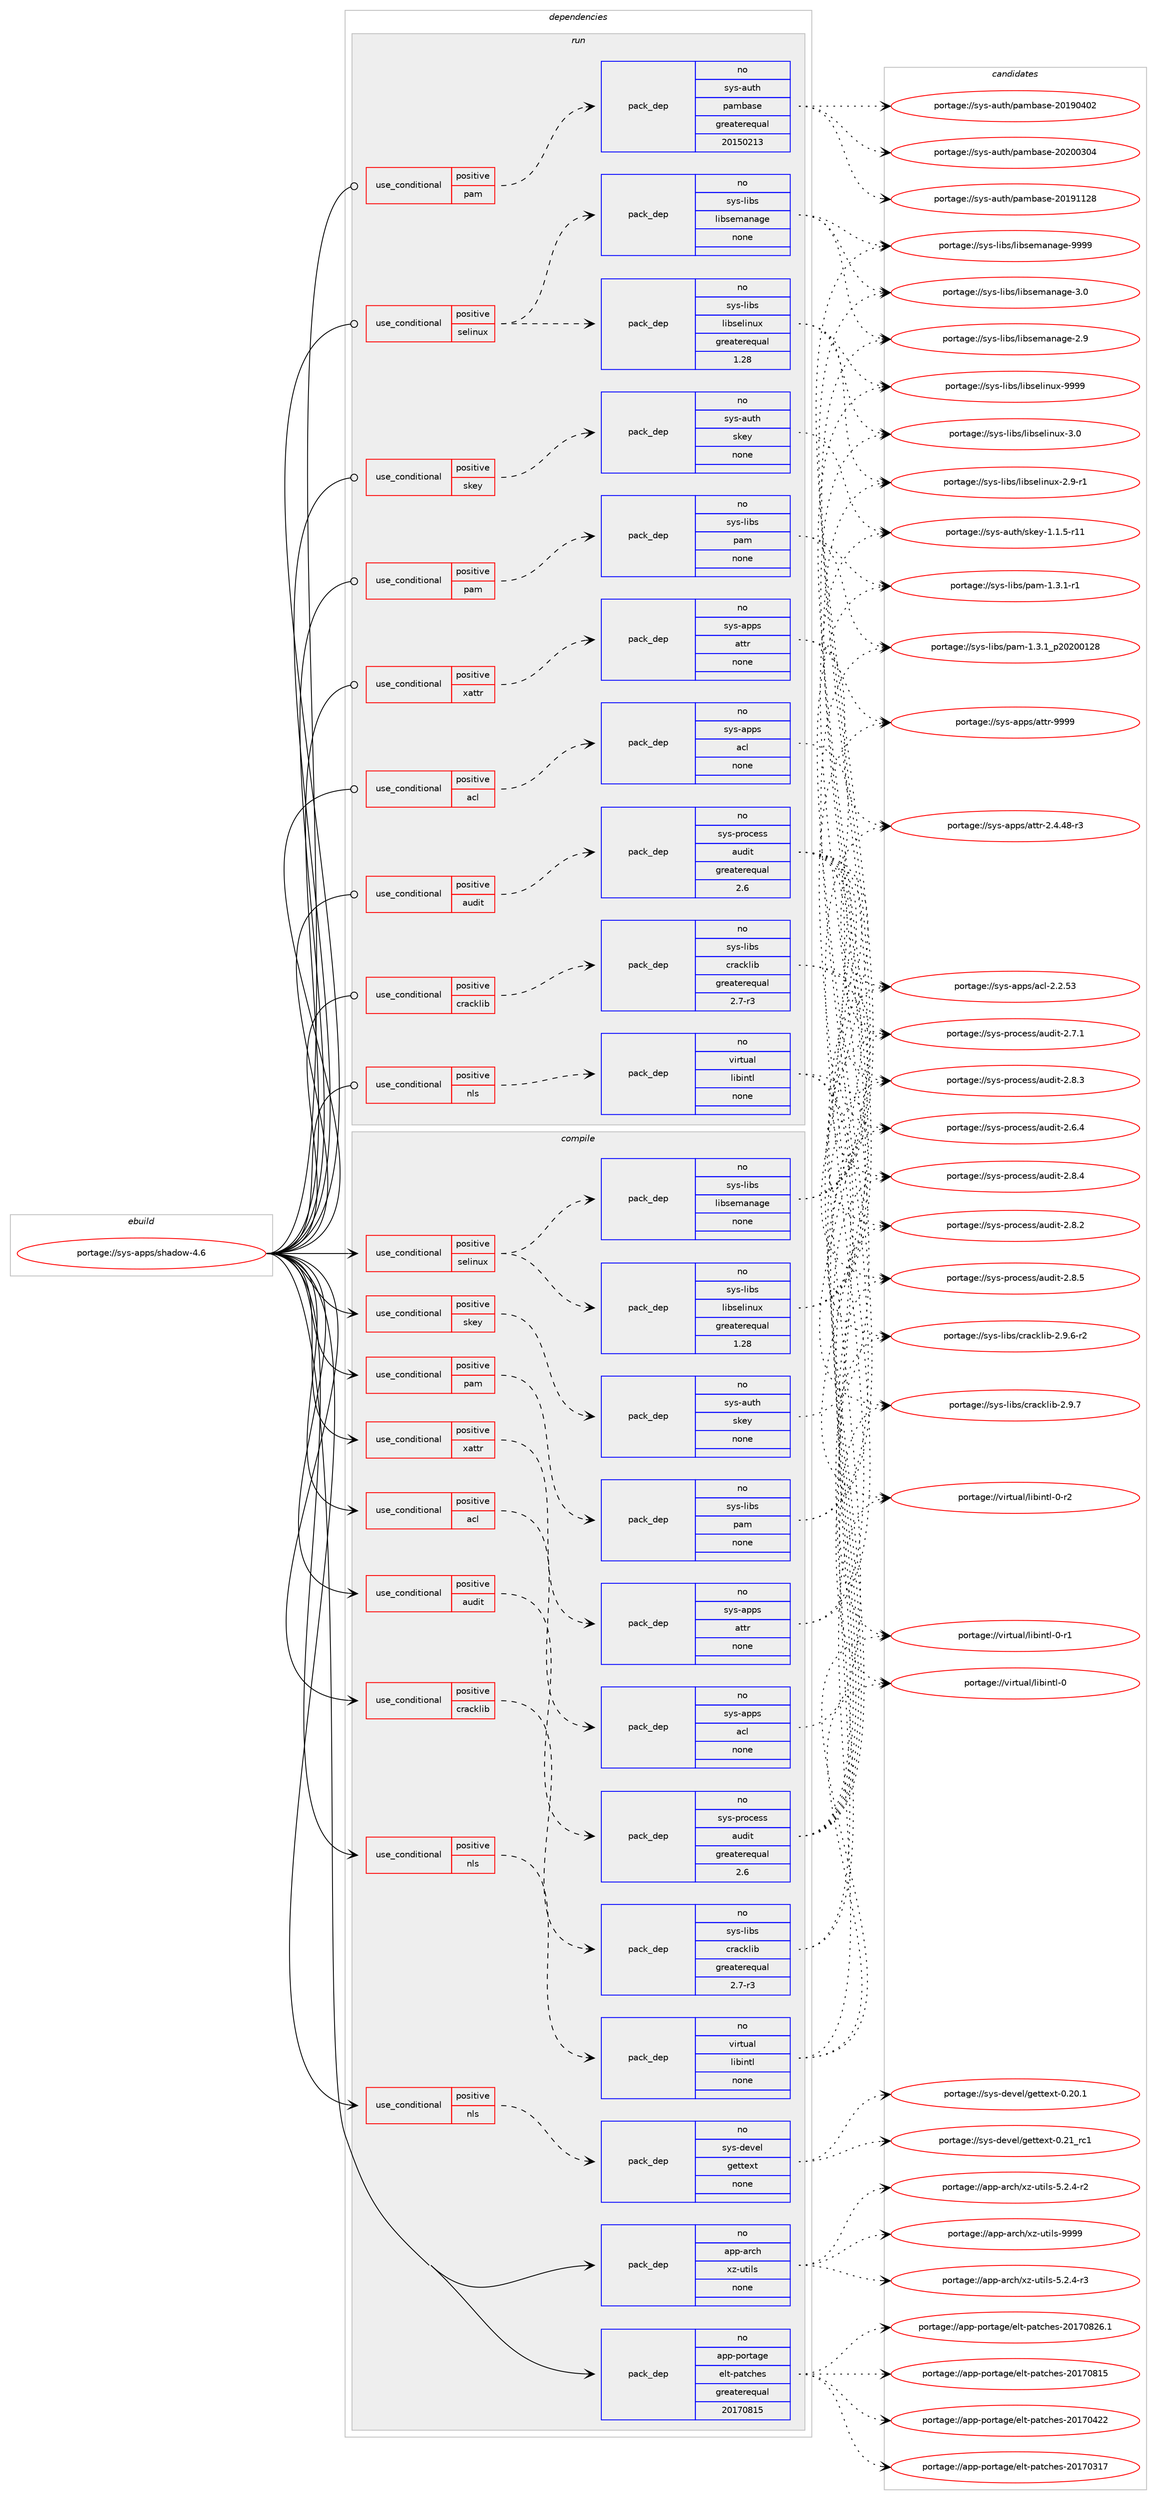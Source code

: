 digraph prolog {

# *************
# Graph options
# *************

newrank=true;
concentrate=true;
compound=true;
graph [rankdir=LR,fontname=Helvetica,fontsize=10,ranksep=1.5];#, ranksep=2.5, nodesep=0.2];
edge  [arrowhead=vee];
node  [fontname=Helvetica,fontsize=10];

# **********
# The ebuild
# **********

subgraph cluster_leftcol {
color=gray;
rank=same;
label=<<i>ebuild</i>>;
id [label="portage://sys-apps/shadow-4.6", color=red, width=4, href="../sys-apps/shadow-4.6.svg"];
}

# ****************
# The dependencies
# ****************

subgraph cluster_midcol {
color=gray;
label=<<i>dependencies</i>>;
subgraph cluster_compile {
fillcolor="#eeeeee";
style=filled;
label=<<i>compile</i>>;
subgraph cond5003 {
dependency28837 [label=<<TABLE BORDER="0" CELLBORDER="1" CELLSPACING="0" CELLPADDING="4"><TR><TD ROWSPAN="3" CELLPADDING="10">use_conditional</TD></TR><TR><TD>positive</TD></TR><TR><TD>acl</TD></TR></TABLE>>, shape=none, color=red];
subgraph pack23124 {
dependency28838 [label=<<TABLE BORDER="0" CELLBORDER="1" CELLSPACING="0" CELLPADDING="4" WIDTH="220"><TR><TD ROWSPAN="6" CELLPADDING="30">pack_dep</TD></TR><TR><TD WIDTH="110">no</TD></TR><TR><TD>sys-apps</TD></TR><TR><TD>acl</TD></TR><TR><TD>none</TD></TR><TR><TD></TD></TR></TABLE>>, shape=none, color=blue];
}
dependency28837:e -> dependency28838:w [weight=20,style="dashed",arrowhead="vee"];
}
id:e -> dependency28837:w [weight=20,style="solid",arrowhead="vee"];
subgraph cond5004 {
dependency28839 [label=<<TABLE BORDER="0" CELLBORDER="1" CELLSPACING="0" CELLPADDING="4"><TR><TD ROWSPAN="3" CELLPADDING="10">use_conditional</TD></TR><TR><TD>positive</TD></TR><TR><TD>audit</TD></TR></TABLE>>, shape=none, color=red];
subgraph pack23125 {
dependency28840 [label=<<TABLE BORDER="0" CELLBORDER="1" CELLSPACING="0" CELLPADDING="4" WIDTH="220"><TR><TD ROWSPAN="6" CELLPADDING="30">pack_dep</TD></TR><TR><TD WIDTH="110">no</TD></TR><TR><TD>sys-process</TD></TR><TR><TD>audit</TD></TR><TR><TD>greaterequal</TD></TR><TR><TD>2.6</TD></TR></TABLE>>, shape=none, color=blue];
}
dependency28839:e -> dependency28840:w [weight=20,style="dashed",arrowhead="vee"];
}
id:e -> dependency28839:w [weight=20,style="solid",arrowhead="vee"];
subgraph cond5005 {
dependency28841 [label=<<TABLE BORDER="0" CELLBORDER="1" CELLSPACING="0" CELLPADDING="4"><TR><TD ROWSPAN="3" CELLPADDING="10">use_conditional</TD></TR><TR><TD>positive</TD></TR><TR><TD>cracklib</TD></TR></TABLE>>, shape=none, color=red];
subgraph pack23126 {
dependency28842 [label=<<TABLE BORDER="0" CELLBORDER="1" CELLSPACING="0" CELLPADDING="4" WIDTH="220"><TR><TD ROWSPAN="6" CELLPADDING="30">pack_dep</TD></TR><TR><TD WIDTH="110">no</TD></TR><TR><TD>sys-libs</TD></TR><TR><TD>cracklib</TD></TR><TR><TD>greaterequal</TD></TR><TR><TD>2.7-r3</TD></TR></TABLE>>, shape=none, color=blue];
}
dependency28841:e -> dependency28842:w [weight=20,style="dashed",arrowhead="vee"];
}
id:e -> dependency28841:w [weight=20,style="solid",arrowhead="vee"];
subgraph cond5006 {
dependency28843 [label=<<TABLE BORDER="0" CELLBORDER="1" CELLSPACING="0" CELLPADDING="4"><TR><TD ROWSPAN="3" CELLPADDING="10">use_conditional</TD></TR><TR><TD>positive</TD></TR><TR><TD>nls</TD></TR></TABLE>>, shape=none, color=red];
subgraph pack23127 {
dependency28844 [label=<<TABLE BORDER="0" CELLBORDER="1" CELLSPACING="0" CELLPADDING="4" WIDTH="220"><TR><TD ROWSPAN="6" CELLPADDING="30">pack_dep</TD></TR><TR><TD WIDTH="110">no</TD></TR><TR><TD>sys-devel</TD></TR><TR><TD>gettext</TD></TR><TR><TD>none</TD></TR><TR><TD></TD></TR></TABLE>>, shape=none, color=blue];
}
dependency28843:e -> dependency28844:w [weight=20,style="dashed",arrowhead="vee"];
}
id:e -> dependency28843:w [weight=20,style="solid",arrowhead="vee"];
subgraph cond5007 {
dependency28845 [label=<<TABLE BORDER="0" CELLBORDER="1" CELLSPACING="0" CELLPADDING="4"><TR><TD ROWSPAN="3" CELLPADDING="10">use_conditional</TD></TR><TR><TD>positive</TD></TR><TR><TD>nls</TD></TR></TABLE>>, shape=none, color=red];
subgraph pack23128 {
dependency28846 [label=<<TABLE BORDER="0" CELLBORDER="1" CELLSPACING="0" CELLPADDING="4" WIDTH="220"><TR><TD ROWSPAN="6" CELLPADDING="30">pack_dep</TD></TR><TR><TD WIDTH="110">no</TD></TR><TR><TD>virtual</TD></TR><TR><TD>libintl</TD></TR><TR><TD>none</TD></TR><TR><TD></TD></TR></TABLE>>, shape=none, color=blue];
}
dependency28845:e -> dependency28846:w [weight=20,style="dashed",arrowhead="vee"];
}
id:e -> dependency28845:w [weight=20,style="solid",arrowhead="vee"];
subgraph cond5008 {
dependency28847 [label=<<TABLE BORDER="0" CELLBORDER="1" CELLSPACING="0" CELLPADDING="4"><TR><TD ROWSPAN="3" CELLPADDING="10">use_conditional</TD></TR><TR><TD>positive</TD></TR><TR><TD>pam</TD></TR></TABLE>>, shape=none, color=red];
subgraph pack23129 {
dependency28848 [label=<<TABLE BORDER="0" CELLBORDER="1" CELLSPACING="0" CELLPADDING="4" WIDTH="220"><TR><TD ROWSPAN="6" CELLPADDING="30">pack_dep</TD></TR><TR><TD WIDTH="110">no</TD></TR><TR><TD>sys-libs</TD></TR><TR><TD>pam</TD></TR><TR><TD>none</TD></TR><TR><TD></TD></TR></TABLE>>, shape=none, color=blue];
}
dependency28847:e -> dependency28848:w [weight=20,style="dashed",arrowhead="vee"];
}
id:e -> dependency28847:w [weight=20,style="solid",arrowhead="vee"];
subgraph cond5009 {
dependency28849 [label=<<TABLE BORDER="0" CELLBORDER="1" CELLSPACING="0" CELLPADDING="4"><TR><TD ROWSPAN="3" CELLPADDING="10">use_conditional</TD></TR><TR><TD>positive</TD></TR><TR><TD>selinux</TD></TR></TABLE>>, shape=none, color=red];
subgraph pack23130 {
dependency28850 [label=<<TABLE BORDER="0" CELLBORDER="1" CELLSPACING="0" CELLPADDING="4" WIDTH="220"><TR><TD ROWSPAN="6" CELLPADDING="30">pack_dep</TD></TR><TR><TD WIDTH="110">no</TD></TR><TR><TD>sys-libs</TD></TR><TR><TD>libselinux</TD></TR><TR><TD>greaterequal</TD></TR><TR><TD>1.28</TD></TR></TABLE>>, shape=none, color=blue];
}
dependency28849:e -> dependency28850:w [weight=20,style="dashed",arrowhead="vee"];
subgraph pack23131 {
dependency28851 [label=<<TABLE BORDER="0" CELLBORDER="1" CELLSPACING="0" CELLPADDING="4" WIDTH="220"><TR><TD ROWSPAN="6" CELLPADDING="30">pack_dep</TD></TR><TR><TD WIDTH="110">no</TD></TR><TR><TD>sys-libs</TD></TR><TR><TD>libsemanage</TD></TR><TR><TD>none</TD></TR><TR><TD></TD></TR></TABLE>>, shape=none, color=blue];
}
dependency28849:e -> dependency28851:w [weight=20,style="dashed",arrowhead="vee"];
}
id:e -> dependency28849:w [weight=20,style="solid",arrowhead="vee"];
subgraph cond5010 {
dependency28852 [label=<<TABLE BORDER="0" CELLBORDER="1" CELLSPACING="0" CELLPADDING="4"><TR><TD ROWSPAN="3" CELLPADDING="10">use_conditional</TD></TR><TR><TD>positive</TD></TR><TR><TD>skey</TD></TR></TABLE>>, shape=none, color=red];
subgraph pack23132 {
dependency28853 [label=<<TABLE BORDER="0" CELLBORDER="1" CELLSPACING="0" CELLPADDING="4" WIDTH="220"><TR><TD ROWSPAN="6" CELLPADDING="30">pack_dep</TD></TR><TR><TD WIDTH="110">no</TD></TR><TR><TD>sys-auth</TD></TR><TR><TD>skey</TD></TR><TR><TD>none</TD></TR><TR><TD></TD></TR></TABLE>>, shape=none, color=blue];
}
dependency28852:e -> dependency28853:w [weight=20,style="dashed",arrowhead="vee"];
}
id:e -> dependency28852:w [weight=20,style="solid",arrowhead="vee"];
subgraph cond5011 {
dependency28854 [label=<<TABLE BORDER="0" CELLBORDER="1" CELLSPACING="0" CELLPADDING="4"><TR><TD ROWSPAN="3" CELLPADDING="10">use_conditional</TD></TR><TR><TD>positive</TD></TR><TR><TD>xattr</TD></TR></TABLE>>, shape=none, color=red];
subgraph pack23133 {
dependency28855 [label=<<TABLE BORDER="0" CELLBORDER="1" CELLSPACING="0" CELLPADDING="4" WIDTH="220"><TR><TD ROWSPAN="6" CELLPADDING="30">pack_dep</TD></TR><TR><TD WIDTH="110">no</TD></TR><TR><TD>sys-apps</TD></TR><TR><TD>attr</TD></TR><TR><TD>none</TD></TR><TR><TD></TD></TR></TABLE>>, shape=none, color=blue];
}
dependency28854:e -> dependency28855:w [weight=20,style="dashed",arrowhead="vee"];
}
id:e -> dependency28854:w [weight=20,style="solid",arrowhead="vee"];
subgraph pack23134 {
dependency28856 [label=<<TABLE BORDER="0" CELLBORDER="1" CELLSPACING="0" CELLPADDING="4" WIDTH="220"><TR><TD ROWSPAN="6" CELLPADDING="30">pack_dep</TD></TR><TR><TD WIDTH="110">no</TD></TR><TR><TD>app-arch</TD></TR><TR><TD>xz-utils</TD></TR><TR><TD>none</TD></TR><TR><TD></TD></TR></TABLE>>, shape=none, color=blue];
}
id:e -> dependency28856:w [weight=20,style="solid",arrowhead="vee"];
subgraph pack23135 {
dependency28857 [label=<<TABLE BORDER="0" CELLBORDER="1" CELLSPACING="0" CELLPADDING="4" WIDTH="220"><TR><TD ROWSPAN="6" CELLPADDING="30">pack_dep</TD></TR><TR><TD WIDTH="110">no</TD></TR><TR><TD>app-portage</TD></TR><TR><TD>elt-patches</TD></TR><TR><TD>greaterequal</TD></TR><TR><TD>20170815</TD></TR></TABLE>>, shape=none, color=blue];
}
id:e -> dependency28857:w [weight=20,style="solid",arrowhead="vee"];
}
subgraph cluster_compileandrun {
fillcolor="#eeeeee";
style=filled;
label=<<i>compile and run</i>>;
}
subgraph cluster_run {
fillcolor="#eeeeee";
style=filled;
label=<<i>run</i>>;
subgraph cond5012 {
dependency28858 [label=<<TABLE BORDER="0" CELLBORDER="1" CELLSPACING="0" CELLPADDING="4"><TR><TD ROWSPAN="3" CELLPADDING="10">use_conditional</TD></TR><TR><TD>positive</TD></TR><TR><TD>acl</TD></TR></TABLE>>, shape=none, color=red];
subgraph pack23136 {
dependency28859 [label=<<TABLE BORDER="0" CELLBORDER="1" CELLSPACING="0" CELLPADDING="4" WIDTH="220"><TR><TD ROWSPAN="6" CELLPADDING="30">pack_dep</TD></TR><TR><TD WIDTH="110">no</TD></TR><TR><TD>sys-apps</TD></TR><TR><TD>acl</TD></TR><TR><TD>none</TD></TR><TR><TD></TD></TR></TABLE>>, shape=none, color=blue];
}
dependency28858:e -> dependency28859:w [weight=20,style="dashed",arrowhead="vee"];
}
id:e -> dependency28858:w [weight=20,style="solid",arrowhead="odot"];
subgraph cond5013 {
dependency28860 [label=<<TABLE BORDER="0" CELLBORDER="1" CELLSPACING="0" CELLPADDING="4"><TR><TD ROWSPAN="3" CELLPADDING="10">use_conditional</TD></TR><TR><TD>positive</TD></TR><TR><TD>audit</TD></TR></TABLE>>, shape=none, color=red];
subgraph pack23137 {
dependency28861 [label=<<TABLE BORDER="0" CELLBORDER="1" CELLSPACING="0" CELLPADDING="4" WIDTH="220"><TR><TD ROWSPAN="6" CELLPADDING="30">pack_dep</TD></TR><TR><TD WIDTH="110">no</TD></TR><TR><TD>sys-process</TD></TR><TR><TD>audit</TD></TR><TR><TD>greaterequal</TD></TR><TR><TD>2.6</TD></TR></TABLE>>, shape=none, color=blue];
}
dependency28860:e -> dependency28861:w [weight=20,style="dashed",arrowhead="vee"];
}
id:e -> dependency28860:w [weight=20,style="solid",arrowhead="odot"];
subgraph cond5014 {
dependency28862 [label=<<TABLE BORDER="0" CELLBORDER="1" CELLSPACING="0" CELLPADDING="4"><TR><TD ROWSPAN="3" CELLPADDING="10">use_conditional</TD></TR><TR><TD>positive</TD></TR><TR><TD>cracklib</TD></TR></TABLE>>, shape=none, color=red];
subgraph pack23138 {
dependency28863 [label=<<TABLE BORDER="0" CELLBORDER="1" CELLSPACING="0" CELLPADDING="4" WIDTH="220"><TR><TD ROWSPAN="6" CELLPADDING="30">pack_dep</TD></TR><TR><TD WIDTH="110">no</TD></TR><TR><TD>sys-libs</TD></TR><TR><TD>cracklib</TD></TR><TR><TD>greaterequal</TD></TR><TR><TD>2.7-r3</TD></TR></TABLE>>, shape=none, color=blue];
}
dependency28862:e -> dependency28863:w [weight=20,style="dashed",arrowhead="vee"];
}
id:e -> dependency28862:w [weight=20,style="solid",arrowhead="odot"];
subgraph cond5015 {
dependency28864 [label=<<TABLE BORDER="0" CELLBORDER="1" CELLSPACING="0" CELLPADDING="4"><TR><TD ROWSPAN="3" CELLPADDING="10">use_conditional</TD></TR><TR><TD>positive</TD></TR><TR><TD>nls</TD></TR></TABLE>>, shape=none, color=red];
subgraph pack23139 {
dependency28865 [label=<<TABLE BORDER="0" CELLBORDER="1" CELLSPACING="0" CELLPADDING="4" WIDTH="220"><TR><TD ROWSPAN="6" CELLPADDING="30">pack_dep</TD></TR><TR><TD WIDTH="110">no</TD></TR><TR><TD>virtual</TD></TR><TR><TD>libintl</TD></TR><TR><TD>none</TD></TR><TR><TD></TD></TR></TABLE>>, shape=none, color=blue];
}
dependency28864:e -> dependency28865:w [weight=20,style="dashed",arrowhead="vee"];
}
id:e -> dependency28864:w [weight=20,style="solid",arrowhead="odot"];
subgraph cond5016 {
dependency28866 [label=<<TABLE BORDER="0" CELLBORDER="1" CELLSPACING="0" CELLPADDING="4"><TR><TD ROWSPAN="3" CELLPADDING="10">use_conditional</TD></TR><TR><TD>positive</TD></TR><TR><TD>pam</TD></TR></TABLE>>, shape=none, color=red];
subgraph pack23140 {
dependency28867 [label=<<TABLE BORDER="0" CELLBORDER="1" CELLSPACING="0" CELLPADDING="4" WIDTH="220"><TR><TD ROWSPAN="6" CELLPADDING="30">pack_dep</TD></TR><TR><TD WIDTH="110">no</TD></TR><TR><TD>sys-auth</TD></TR><TR><TD>pambase</TD></TR><TR><TD>greaterequal</TD></TR><TR><TD>20150213</TD></TR></TABLE>>, shape=none, color=blue];
}
dependency28866:e -> dependency28867:w [weight=20,style="dashed",arrowhead="vee"];
}
id:e -> dependency28866:w [weight=20,style="solid",arrowhead="odot"];
subgraph cond5017 {
dependency28868 [label=<<TABLE BORDER="0" CELLBORDER="1" CELLSPACING="0" CELLPADDING="4"><TR><TD ROWSPAN="3" CELLPADDING="10">use_conditional</TD></TR><TR><TD>positive</TD></TR><TR><TD>pam</TD></TR></TABLE>>, shape=none, color=red];
subgraph pack23141 {
dependency28869 [label=<<TABLE BORDER="0" CELLBORDER="1" CELLSPACING="0" CELLPADDING="4" WIDTH="220"><TR><TD ROWSPAN="6" CELLPADDING="30">pack_dep</TD></TR><TR><TD WIDTH="110">no</TD></TR><TR><TD>sys-libs</TD></TR><TR><TD>pam</TD></TR><TR><TD>none</TD></TR><TR><TD></TD></TR></TABLE>>, shape=none, color=blue];
}
dependency28868:e -> dependency28869:w [weight=20,style="dashed",arrowhead="vee"];
}
id:e -> dependency28868:w [weight=20,style="solid",arrowhead="odot"];
subgraph cond5018 {
dependency28870 [label=<<TABLE BORDER="0" CELLBORDER="1" CELLSPACING="0" CELLPADDING="4"><TR><TD ROWSPAN="3" CELLPADDING="10">use_conditional</TD></TR><TR><TD>positive</TD></TR><TR><TD>selinux</TD></TR></TABLE>>, shape=none, color=red];
subgraph pack23142 {
dependency28871 [label=<<TABLE BORDER="0" CELLBORDER="1" CELLSPACING="0" CELLPADDING="4" WIDTH="220"><TR><TD ROWSPAN="6" CELLPADDING="30">pack_dep</TD></TR><TR><TD WIDTH="110">no</TD></TR><TR><TD>sys-libs</TD></TR><TR><TD>libselinux</TD></TR><TR><TD>greaterequal</TD></TR><TR><TD>1.28</TD></TR></TABLE>>, shape=none, color=blue];
}
dependency28870:e -> dependency28871:w [weight=20,style="dashed",arrowhead="vee"];
subgraph pack23143 {
dependency28872 [label=<<TABLE BORDER="0" CELLBORDER="1" CELLSPACING="0" CELLPADDING="4" WIDTH="220"><TR><TD ROWSPAN="6" CELLPADDING="30">pack_dep</TD></TR><TR><TD WIDTH="110">no</TD></TR><TR><TD>sys-libs</TD></TR><TR><TD>libsemanage</TD></TR><TR><TD>none</TD></TR><TR><TD></TD></TR></TABLE>>, shape=none, color=blue];
}
dependency28870:e -> dependency28872:w [weight=20,style="dashed",arrowhead="vee"];
}
id:e -> dependency28870:w [weight=20,style="solid",arrowhead="odot"];
subgraph cond5019 {
dependency28873 [label=<<TABLE BORDER="0" CELLBORDER="1" CELLSPACING="0" CELLPADDING="4"><TR><TD ROWSPAN="3" CELLPADDING="10">use_conditional</TD></TR><TR><TD>positive</TD></TR><TR><TD>skey</TD></TR></TABLE>>, shape=none, color=red];
subgraph pack23144 {
dependency28874 [label=<<TABLE BORDER="0" CELLBORDER="1" CELLSPACING="0" CELLPADDING="4" WIDTH="220"><TR><TD ROWSPAN="6" CELLPADDING="30">pack_dep</TD></TR><TR><TD WIDTH="110">no</TD></TR><TR><TD>sys-auth</TD></TR><TR><TD>skey</TD></TR><TR><TD>none</TD></TR><TR><TD></TD></TR></TABLE>>, shape=none, color=blue];
}
dependency28873:e -> dependency28874:w [weight=20,style="dashed",arrowhead="vee"];
}
id:e -> dependency28873:w [weight=20,style="solid",arrowhead="odot"];
subgraph cond5020 {
dependency28875 [label=<<TABLE BORDER="0" CELLBORDER="1" CELLSPACING="0" CELLPADDING="4"><TR><TD ROWSPAN="3" CELLPADDING="10">use_conditional</TD></TR><TR><TD>positive</TD></TR><TR><TD>xattr</TD></TR></TABLE>>, shape=none, color=red];
subgraph pack23145 {
dependency28876 [label=<<TABLE BORDER="0" CELLBORDER="1" CELLSPACING="0" CELLPADDING="4" WIDTH="220"><TR><TD ROWSPAN="6" CELLPADDING="30">pack_dep</TD></TR><TR><TD WIDTH="110">no</TD></TR><TR><TD>sys-apps</TD></TR><TR><TD>attr</TD></TR><TR><TD>none</TD></TR><TR><TD></TD></TR></TABLE>>, shape=none, color=blue];
}
dependency28875:e -> dependency28876:w [weight=20,style="dashed",arrowhead="vee"];
}
id:e -> dependency28875:w [weight=20,style="solid",arrowhead="odot"];
}
}

# **************
# The candidates
# **************

subgraph cluster_choices {
rank=same;
color=gray;
label=<<i>candidates</i>>;

subgraph choice23124 {
color=black;
nodesep=1;
choice115121115459711211211547979910845504650465351 [label="portage://sys-apps/acl-2.2.53", color=red, width=4,href="../sys-apps/acl-2.2.53.svg"];
dependency28838:e -> choice115121115459711211211547979910845504650465351:w [style=dotted,weight="100"];
}
subgraph choice23125 {
color=black;
nodesep=1;
choice11512111545112114111991011151154797117100105116455046564653 [label="portage://sys-process/audit-2.8.5", color=red, width=4,href="../sys-process/audit-2.8.5.svg"];
choice11512111545112114111991011151154797117100105116455046564652 [label="portage://sys-process/audit-2.8.4", color=red, width=4,href="../sys-process/audit-2.8.4.svg"];
choice11512111545112114111991011151154797117100105116455046564651 [label="portage://sys-process/audit-2.8.3", color=red, width=4,href="../sys-process/audit-2.8.3.svg"];
choice11512111545112114111991011151154797117100105116455046564650 [label="portage://sys-process/audit-2.8.2", color=red, width=4,href="../sys-process/audit-2.8.2.svg"];
choice11512111545112114111991011151154797117100105116455046554649 [label="portage://sys-process/audit-2.7.1", color=red, width=4,href="../sys-process/audit-2.7.1.svg"];
choice11512111545112114111991011151154797117100105116455046544652 [label="portage://sys-process/audit-2.6.4", color=red, width=4,href="../sys-process/audit-2.6.4.svg"];
dependency28840:e -> choice11512111545112114111991011151154797117100105116455046564653:w [style=dotted,weight="100"];
dependency28840:e -> choice11512111545112114111991011151154797117100105116455046564652:w [style=dotted,weight="100"];
dependency28840:e -> choice11512111545112114111991011151154797117100105116455046564651:w [style=dotted,weight="100"];
dependency28840:e -> choice11512111545112114111991011151154797117100105116455046564650:w [style=dotted,weight="100"];
dependency28840:e -> choice11512111545112114111991011151154797117100105116455046554649:w [style=dotted,weight="100"];
dependency28840:e -> choice11512111545112114111991011151154797117100105116455046544652:w [style=dotted,weight="100"];
}
subgraph choice23126 {
color=black;
nodesep=1;
choice11512111545108105981154799114979910710810598455046574655 [label="portage://sys-libs/cracklib-2.9.7", color=red, width=4,href="../sys-libs/cracklib-2.9.7.svg"];
choice115121115451081059811547991149799107108105984550465746544511450 [label="portage://sys-libs/cracklib-2.9.6-r2", color=red, width=4,href="../sys-libs/cracklib-2.9.6-r2.svg"];
dependency28842:e -> choice11512111545108105981154799114979910710810598455046574655:w [style=dotted,weight="100"];
dependency28842:e -> choice115121115451081059811547991149799107108105984550465746544511450:w [style=dotted,weight="100"];
}
subgraph choice23127 {
color=black;
nodesep=1;
choice11512111545100101118101108471031011161161011201164548465049951149949 [label="portage://sys-devel/gettext-0.21_rc1", color=red, width=4,href="../sys-devel/gettext-0.21_rc1.svg"];
choice115121115451001011181011084710310111611610112011645484650484649 [label="portage://sys-devel/gettext-0.20.1", color=red, width=4,href="../sys-devel/gettext-0.20.1.svg"];
dependency28844:e -> choice11512111545100101118101108471031011161161011201164548465049951149949:w [style=dotted,weight="100"];
dependency28844:e -> choice115121115451001011181011084710310111611610112011645484650484649:w [style=dotted,weight="100"];
}
subgraph choice23128 {
color=black;
nodesep=1;
choice11810511411611797108471081059810511011610845484511450 [label="portage://virtual/libintl-0-r2", color=red, width=4,href="../virtual/libintl-0-r2.svg"];
choice11810511411611797108471081059810511011610845484511449 [label="portage://virtual/libintl-0-r1", color=red, width=4,href="../virtual/libintl-0-r1.svg"];
choice1181051141161179710847108105981051101161084548 [label="portage://virtual/libintl-0", color=red, width=4,href="../virtual/libintl-0.svg"];
dependency28846:e -> choice11810511411611797108471081059810511011610845484511450:w [style=dotted,weight="100"];
dependency28846:e -> choice11810511411611797108471081059810511011610845484511449:w [style=dotted,weight="100"];
dependency28846:e -> choice1181051141161179710847108105981051101161084548:w [style=dotted,weight="100"];
}
subgraph choice23129 {
color=black;
nodesep=1;
choice11512111545108105981154711297109454946514649951125048504848495056 [label="portage://sys-libs/pam-1.3.1_p20200128", color=red, width=4,href="../sys-libs/pam-1.3.1_p20200128.svg"];
choice115121115451081059811547112971094549465146494511449 [label="portage://sys-libs/pam-1.3.1-r1", color=red, width=4,href="../sys-libs/pam-1.3.1-r1.svg"];
dependency28848:e -> choice11512111545108105981154711297109454946514649951125048504848495056:w [style=dotted,weight="100"];
dependency28848:e -> choice115121115451081059811547112971094549465146494511449:w [style=dotted,weight="100"];
}
subgraph choice23130 {
color=black;
nodesep=1;
choice115121115451081059811547108105981151011081051101171204557575757 [label="portage://sys-libs/libselinux-9999", color=red, width=4,href="../sys-libs/libselinux-9999.svg"];
choice1151211154510810598115471081059811510110810511011712045514648 [label="portage://sys-libs/libselinux-3.0", color=red, width=4,href="../sys-libs/libselinux-3.0.svg"];
choice11512111545108105981154710810598115101108105110117120455046574511449 [label="portage://sys-libs/libselinux-2.9-r1", color=red, width=4,href="../sys-libs/libselinux-2.9-r1.svg"];
dependency28850:e -> choice115121115451081059811547108105981151011081051101171204557575757:w [style=dotted,weight="100"];
dependency28850:e -> choice1151211154510810598115471081059811510110810511011712045514648:w [style=dotted,weight="100"];
dependency28850:e -> choice11512111545108105981154710810598115101108105110117120455046574511449:w [style=dotted,weight="100"];
}
subgraph choice23131 {
color=black;
nodesep=1;
choice1151211154510810598115471081059811510110997110971031014557575757 [label="portage://sys-libs/libsemanage-9999", color=red, width=4,href="../sys-libs/libsemanage-9999.svg"];
choice11512111545108105981154710810598115101109971109710310145514648 [label="portage://sys-libs/libsemanage-3.0", color=red, width=4,href="../sys-libs/libsemanage-3.0.svg"];
choice11512111545108105981154710810598115101109971109710310145504657 [label="portage://sys-libs/libsemanage-2.9", color=red, width=4,href="../sys-libs/libsemanage-2.9.svg"];
dependency28851:e -> choice1151211154510810598115471081059811510110997110971031014557575757:w [style=dotted,weight="100"];
dependency28851:e -> choice11512111545108105981154710810598115101109971109710310145514648:w [style=dotted,weight="100"];
dependency28851:e -> choice11512111545108105981154710810598115101109971109710310145504657:w [style=dotted,weight="100"];
}
subgraph choice23132 {
color=black;
nodesep=1;
choice115121115459711711610447115107101121454946494653451144949 [label="portage://sys-auth/skey-1.1.5-r11", color=red, width=4,href="../sys-auth/skey-1.1.5-r11.svg"];
dependency28853:e -> choice115121115459711711610447115107101121454946494653451144949:w [style=dotted,weight="100"];
}
subgraph choice23133 {
color=black;
nodesep=1;
choice115121115459711211211547971161161144557575757 [label="portage://sys-apps/attr-9999", color=red, width=4,href="../sys-apps/attr-9999.svg"];
choice11512111545971121121154797116116114455046524652564511451 [label="portage://sys-apps/attr-2.4.48-r3", color=red, width=4,href="../sys-apps/attr-2.4.48-r3.svg"];
dependency28855:e -> choice115121115459711211211547971161161144557575757:w [style=dotted,weight="100"];
dependency28855:e -> choice11512111545971121121154797116116114455046524652564511451:w [style=dotted,weight="100"];
}
subgraph choice23134 {
color=black;
nodesep=1;
choice9711211245971149910447120122451171161051081154557575757 [label="portage://app-arch/xz-utils-9999", color=red, width=4,href="../app-arch/xz-utils-9999.svg"];
choice9711211245971149910447120122451171161051081154553465046524511451 [label="portage://app-arch/xz-utils-5.2.4-r3", color=red, width=4,href="../app-arch/xz-utils-5.2.4-r3.svg"];
choice9711211245971149910447120122451171161051081154553465046524511450 [label="portage://app-arch/xz-utils-5.2.4-r2", color=red, width=4,href="../app-arch/xz-utils-5.2.4-r2.svg"];
dependency28856:e -> choice9711211245971149910447120122451171161051081154557575757:w [style=dotted,weight="100"];
dependency28856:e -> choice9711211245971149910447120122451171161051081154553465046524511451:w [style=dotted,weight="100"];
dependency28856:e -> choice9711211245971149910447120122451171161051081154553465046524511450:w [style=dotted,weight="100"];
}
subgraph choice23135 {
color=black;
nodesep=1;
choice971121124511211111411697103101471011081164511297116991041011154550484955485650544649 [label="portage://app-portage/elt-patches-20170826.1", color=red, width=4,href="../app-portage/elt-patches-20170826.1.svg"];
choice97112112451121111141169710310147101108116451129711699104101115455048495548564953 [label="portage://app-portage/elt-patches-20170815", color=red, width=4,href="../app-portage/elt-patches-20170815.svg"];
choice97112112451121111141169710310147101108116451129711699104101115455048495548525050 [label="portage://app-portage/elt-patches-20170422", color=red, width=4,href="../app-portage/elt-patches-20170422.svg"];
choice97112112451121111141169710310147101108116451129711699104101115455048495548514955 [label="portage://app-portage/elt-patches-20170317", color=red, width=4,href="../app-portage/elt-patches-20170317.svg"];
dependency28857:e -> choice971121124511211111411697103101471011081164511297116991041011154550484955485650544649:w [style=dotted,weight="100"];
dependency28857:e -> choice97112112451121111141169710310147101108116451129711699104101115455048495548564953:w [style=dotted,weight="100"];
dependency28857:e -> choice97112112451121111141169710310147101108116451129711699104101115455048495548525050:w [style=dotted,weight="100"];
dependency28857:e -> choice97112112451121111141169710310147101108116451129711699104101115455048495548514955:w [style=dotted,weight="100"];
}
subgraph choice23136 {
color=black;
nodesep=1;
choice115121115459711211211547979910845504650465351 [label="portage://sys-apps/acl-2.2.53", color=red, width=4,href="../sys-apps/acl-2.2.53.svg"];
dependency28859:e -> choice115121115459711211211547979910845504650465351:w [style=dotted,weight="100"];
}
subgraph choice23137 {
color=black;
nodesep=1;
choice11512111545112114111991011151154797117100105116455046564653 [label="portage://sys-process/audit-2.8.5", color=red, width=4,href="../sys-process/audit-2.8.5.svg"];
choice11512111545112114111991011151154797117100105116455046564652 [label="portage://sys-process/audit-2.8.4", color=red, width=4,href="../sys-process/audit-2.8.4.svg"];
choice11512111545112114111991011151154797117100105116455046564651 [label="portage://sys-process/audit-2.8.3", color=red, width=4,href="../sys-process/audit-2.8.3.svg"];
choice11512111545112114111991011151154797117100105116455046564650 [label="portage://sys-process/audit-2.8.2", color=red, width=4,href="../sys-process/audit-2.8.2.svg"];
choice11512111545112114111991011151154797117100105116455046554649 [label="portage://sys-process/audit-2.7.1", color=red, width=4,href="../sys-process/audit-2.7.1.svg"];
choice11512111545112114111991011151154797117100105116455046544652 [label="portage://sys-process/audit-2.6.4", color=red, width=4,href="../sys-process/audit-2.6.4.svg"];
dependency28861:e -> choice11512111545112114111991011151154797117100105116455046564653:w [style=dotted,weight="100"];
dependency28861:e -> choice11512111545112114111991011151154797117100105116455046564652:w [style=dotted,weight="100"];
dependency28861:e -> choice11512111545112114111991011151154797117100105116455046564651:w [style=dotted,weight="100"];
dependency28861:e -> choice11512111545112114111991011151154797117100105116455046564650:w [style=dotted,weight="100"];
dependency28861:e -> choice11512111545112114111991011151154797117100105116455046554649:w [style=dotted,weight="100"];
dependency28861:e -> choice11512111545112114111991011151154797117100105116455046544652:w [style=dotted,weight="100"];
}
subgraph choice23138 {
color=black;
nodesep=1;
choice11512111545108105981154799114979910710810598455046574655 [label="portage://sys-libs/cracklib-2.9.7", color=red, width=4,href="../sys-libs/cracklib-2.9.7.svg"];
choice115121115451081059811547991149799107108105984550465746544511450 [label="portage://sys-libs/cracklib-2.9.6-r2", color=red, width=4,href="../sys-libs/cracklib-2.9.6-r2.svg"];
dependency28863:e -> choice11512111545108105981154799114979910710810598455046574655:w [style=dotted,weight="100"];
dependency28863:e -> choice115121115451081059811547991149799107108105984550465746544511450:w [style=dotted,weight="100"];
}
subgraph choice23139 {
color=black;
nodesep=1;
choice11810511411611797108471081059810511011610845484511450 [label="portage://virtual/libintl-0-r2", color=red, width=4,href="../virtual/libintl-0-r2.svg"];
choice11810511411611797108471081059810511011610845484511449 [label="portage://virtual/libintl-0-r1", color=red, width=4,href="../virtual/libintl-0-r1.svg"];
choice1181051141161179710847108105981051101161084548 [label="portage://virtual/libintl-0", color=red, width=4,href="../virtual/libintl-0.svg"];
dependency28865:e -> choice11810511411611797108471081059810511011610845484511450:w [style=dotted,weight="100"];
dependency28865:e -> choice11810511411611797108471081059810511011610845484511449:w [style=dotted,weight="100"];
dependency28865:e -> choice1181051141161179710847108105981051101161084548:w [style=dotted,weight="100"];
}
subgraph choice23140 {
color=black;
nodesep=1;
choice115121115459711711610447112971099897115101455048504848514852 [label="portage://sys-auth/pambase-20200304", color=red, width=4,href="../sys-auth/pambase-20200304.svg"];
choice115121115459711711610447112971099897115101455048495749495056 [label="portage://sys-auth/pambase-20191128", color=red, width=4,href="../sys-auth/pambase-20191128.svg"];
choice115121115459711711610447112971099897115101455048495748524850 [label="portage://sys-auth/pambase-20190402", color=red, width=4,href="../sys-auth/pambase-20190402.svg"];
dependency28867:e -> choice115121115459711711610447112971099897115101455048504848514852:w [style=dotted,weight="100"];
dependency28867:e -> choice115121115459711711610447112971099897115101455048495749495056:w [style=dotted,weight="100"];
dependency28867:e -> choice115121115459711711610447112971099897115101455048495748524850:w [style=dotted,weight="100"];
}
subgraph choice23141 {
color=black;
nodesep=1;
choice11512111545108105981154711297109454946514649951125048504848495056 [label="portage://sys-libs/pam-1.3.1_p20200128", color=red, width=4,href="../sys-libs/pam-1.3.1_p20200128.svg"];
choice115121115451081059811547112971094549465146494511449 [label="portage://sys-libs/pam-1.3.1-r1", color=red, width=4,href="../sys-libs/pam-1.3.1-r1.svg"];
dependency28869:e -> choice11512111545108105981154711297109454946514649951125048504848495056:w [style=dotted,weight="100"];
dependency28869:e -> choice115121115451081059811547112971094549465146494511449:w [style=dotted,weight="100"];
}
subgraph choice23142 {
color=black;
nodesep=1;
choice115121115451081059811547108105981151011081051101171204557575757 [label="portage://sys-libs/libselinux-9999", color=red, width=4,href="../sys-libs/libselinux-9999.svg"];
choice1151211154510810598115471081059811510110810511011712045514648 [label="portage://sys-libs/libselinux-3.0", color=red, width=4,href="../sys-libs/libselinux-3.0.svg"];
choice11512111545108105981154710810598115101108105110117120455046574511449 [label="portage://sys-libs/libselinux-2.9-r1", color=red, width=4,href="../sys-libs/libselinux-2.9-r1.svg"];
dependency28871:e -> choice115121115451081059811547108105981151011081051101171204557575757:w [style=dotted,weight="100"];
dependency28871:e -> choice1151211154510810598115471081059811510110810511011712045514648:w [style=dotted,weight="100"];
dependency28871:e -> choice11512111545108105981154710810598115101108105110117120455046574511449:w [style=dotted,weight="100"];
}
subgraph choice23143 {
color=black;
nodesep=1;
choice1151211154510810598115471081059811510110997110971031014557575757 [label="portage://sys-libs/libsemanage-9999", color=red, width=4,href="../sys-libs/libsemanage-9999.svg"];
choice11512111545108105981154710810598115101109971109710310145514648 [label="portage://sys-libs/libsemanage-3.0", color=red, width=4,href="../sys-libs/libsemanage-3.0.svg"];
choice11512111545108105981154710810598115101109971109710310145504657 [label="portage://sys-libs/libsemanage-2.9", color=red, width=4,href="../sys-libs/libsemanage-2.9.svg"];
dependency28872:e -> choice1151211154510810598115471081059811510110997110971031014557575757:w [style=dotted,weight="100"];
dependency28872:e -> choice11512111545108105981154710810598115101109971109710310145514648:w [style=dotted,weight="100"];
dependency28872:e -> choice11512111545108105981154710810598115101109971109710310145504657:w [style=dotted,weight="100"];
}
subgraph choice23144 {
color=black;
nodesep=1;
choice115121115459711711610447115107101121454946494653451144949 [label="portage://sys-auth/skey-1.1.5-r11", color=red, width=4,href="../sys-auth/skey-1.1.5-r11.svg"];
dependency28874:e -> choice115121115459711711610447115107101121454946494653451144949:w [style=dotted,weight="100"];
}
subgraph choice23145 {
color=black;
nodesep=1;
choice115121115459711211211547971161161144557575757 [label="portage://sys-apps/attr-9999", color=red, width=4,href="../sys-apps/attr-9999.svg"];
choice11512111545971121121154797116116114455046524652564511451 [label="portage://sys-apps/attr-2.4.48-r3", color=red, width=4,href="../sys-apps/attr-2.4.48-r3.svg"];
dependency28876:e -> choice115121115459711211211547971161161144557575757:w [style=dotted,weight="100"];
dependency28876:e -> choice11512111545971121121154797116116114455046524652564511451:w [style=dotted,weight="100"];
}
}

}
